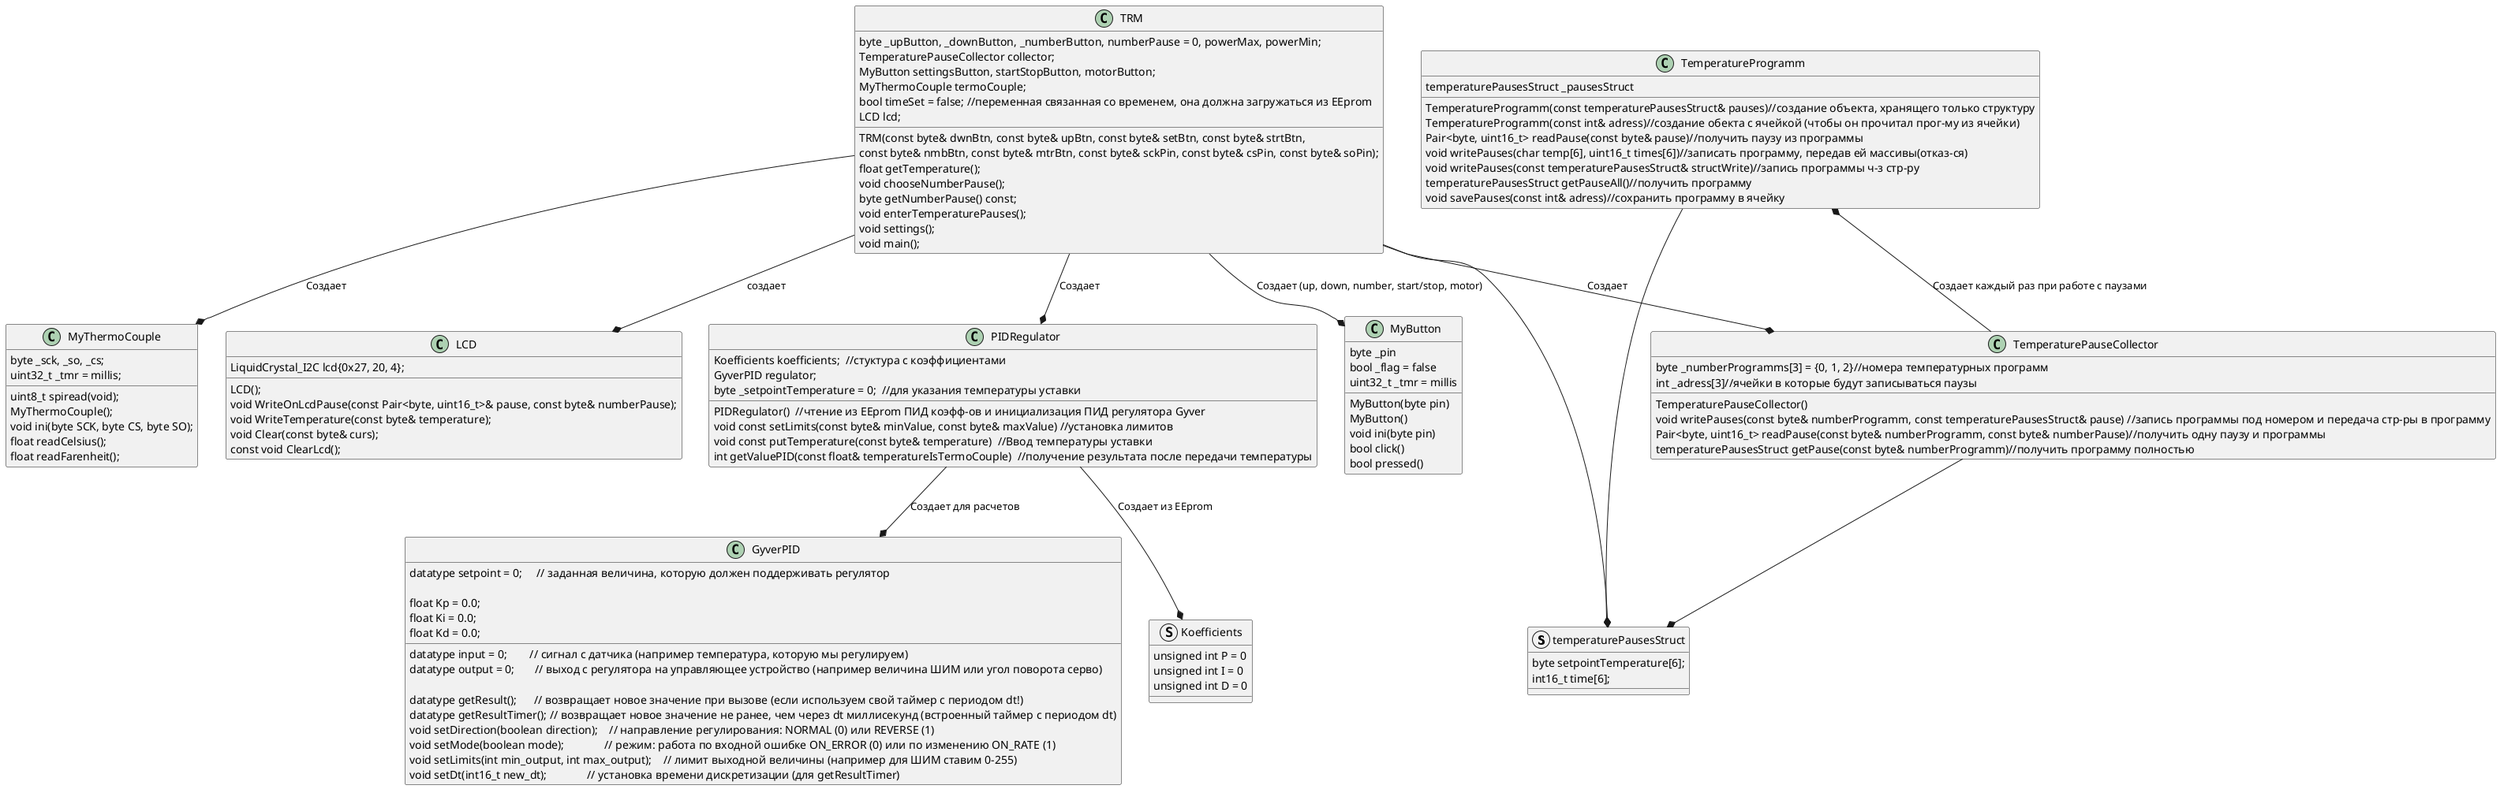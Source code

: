 @startuml Diagramm
struct temperaturePausesStruct{
    byte setpointTemperature[6];
    int16_t time[6];
}

class LCD{
    LiquidCrystal_I2C lcd{0x27, 20, 4};
    LCD();
    void WriteOnLcdPause(const Pair<byte, uint16_t>& pause, const byte& numberPause);
    void WriteTemperature(const byte& temperature);
    void Clear(const byte& curs);
    const void ClearLcd();
}

class TRM{
    byte _upButton, _downButton, _numberButton, numberPause = 0, powerMax, powerMin;
    TemperaturePauseCollector collector;
    MyButton settingsButton, startStopButton, motorButton;
    MyThermoCouple termoCouple;
    bool timeSet = false; //переменная связанная со временем, она должна загружаться из EEprom
    TRM(const byte& dwnBtn, const byte& upBtn, const byte& setBtn, const byte& strtBtn,
    const byte& nmbBtn, const byte& mtrBtn, const byte& sckPin, const byte& csPin, const byte& soPin);
    float getTemperature();
    void chooseNumberPause();
    byte getNumberPause() const;
    void enterTemperaturePauses();
    void settings();
    void main();
    LCD lcd;
}

class TemperatureProgramm{
    temperaturePausesStruct _pausesStruct
    TemperatureProgramm(const temperaturePausesStruct& pauses)//создание объекта, хранящего только структуру
    TemperatureProgramm(const int& adress)//создание обекта с ячейкой (чтобы он прочитал прог-му из ячейки)
    Pair<byte, uint16_t> readPause(const byte& pause)//получить паузу из программы
    void writePauses(char temp[6], uint16_t times[6])//записать программу, передав ей массивы(отказ-ся)
    void writePauses(const temperaturePausesStruct& structWrite)//запись программы ч-з стр-ру
    temperaturePausesStruct getPauseAll()//получить программу
    void savePauses(const int& adress)//сохранить программу в ячейку
}

class TemperaturePauseCollector{
    byte _numberProgramms[3] = {0, 1, 2}//номера температурных программ
    int _adress[3]//ячейки в которые будут записываться паузы
    TemperaturePauseCollector()
    void writePauses(const byte& numberProgramm, const temperaturePausesStruct& pause) //запись программы под номером и передача стр-ры в программу
    Pair<byte, uint16_t> readPause(const byte& numberProgramm, const byte& numberPause)//получить одну паузу и программы
    temperaturePausesStruct getPause(const byte& numberProgramm)//получить программу полностью
}


struct Koefficients{
    unsigned int P = 0
    unsigned int I = 0
    unsigned int D = 0
}

class PIDRegulator{
    Koefficients koefficients;  //стуктура с коэффициентами
    GyverPID regulator;
    byte _setpointTemperature = 0;  //для указания температуры уставки
    PIDRegulator()  //чтение из EEprom ПИД коэфф-ов и инициализация ПИД регулятора Gyver
    void const setLimits(const byte& minValue, const byte& maxValue) //установка лимитов
    void const putTemperature(const byte& temperature)  //Ввод температуры уставки
    int getValuePID(const float& temperatureIsTermoCouple)  //получение результата после передачи температуры
}



class GyverPID{
    datatype setpoint = 0;     // заданная величина, которую должен поддерживать регулятор
    datatype input = 0;        // сигнал с датчика (например температура, которую мы регулируем)
    datatype output = 0;       // выход с регулятора на управляющее устройство (например величина ШИМ или угол поворота серво)

    datatype getResult();      // возвращает новое значение при вызове (если используем свой таймер с периодом dt!)
    datatype getResultTimer(); // возвращает новое значение не ранее, чем через dt миллисекунд (встроенный таймер с периодом dt)
    void setDirection(boolean direction);    // направление регулирования: NORMAL (0) или REVERSE (1)
    void setMode(boolean mode);              // режим: работа по входной ошибке ON_ERROR (0) или по изменению ON_RATE (1)
    void setLimits(int min_output, int max_output);    // лимит выходной величины (например для ШИМ ставим 0-255)
    void setDt(int16_t new_dt);              // установка времени дискретизации (для getResultTimer)
    float Kp = 0.0;
    float Ki = 0.0;
    float Kd = 0.0;
}

class MyButton{
    byte _pin
    bool _flag = false
    uint32_t _tmr = millis
    MyButton(byte pin)
    MyButton()
    void ini(byte pin)
    bool click()
    bool pressed()
}

class MyThermoCouple{
    byte _sck, _so, _cs;
    uint8_t spiread(void);
    uint32_t _tmr = millis;
    MyThermoCouple();
    void ini(byte SCK, byte CS, byte SO);
    float readCelsius();
    float readFarenheit();
}
TRM--*LCD : создает
TRM --* PIDRegulator : Создает
TRM --* temperaturePausesStruct
TemperaturePauseCollector --* temperaturePausesStruct
TemperatureProgramm --* temperaturePausesStruct
PIDRegulator --* Koefficients : Создает из EEprom
PIDRegulator --* GyverPID : Создает для расчетов
TRM--*MyButton : Создает (up, down, number, start/stop, motor)
TRM--*MyThermoCouple : Создает
TRM--*TemperaturePauseCollector: Создает
TemperatureProgramm *--TemperaturePauseCollector:Создает каждый раз при работе с паузами
@enduml